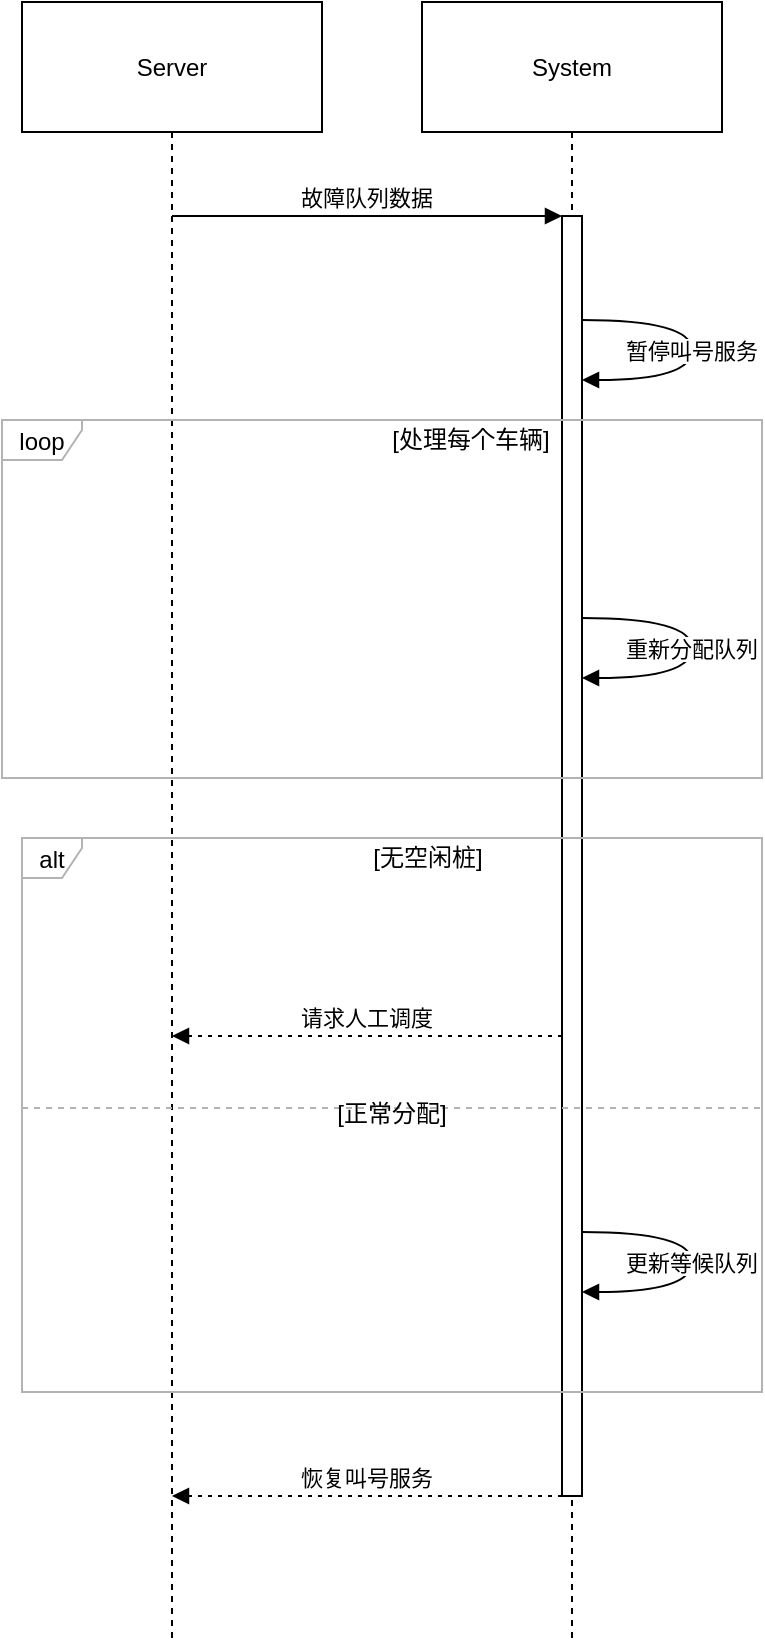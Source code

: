 <mxfile version="26.2.13">
  <diagram name="第 1 页" id="5hclALBQlh2AVa7bqb6c">
    <mxGraphModel dx="1056" dy="629" grid="1" gridSize="10" guides="1" tooltips="1" connect="1" arrows="1" fold="1" page="1" pageScale="1" pageWidth="827" pageHeight="1169" math="0" shadow="0">
      <root>
        <mxCell id="0" />
        <mxCell id="1" parent="0" />
        <mxCell id="zFOE4SZud8GoZrgH-PJ1-1" value="Server" style="shape=umlLifeline;perimeter=lifelinePerimeter;whiteSpace=wrap;container=1;dropTarget=0;collapsible=0;recursiveResize=0;outlineConnect=0;portConstraint=eastwest;newEdgeStyle={&quot;edgeStyle&quot;:&quot;elbowEdgeStyle&quot;,&quot;elbow&quot;:&quot;vertical&quot;,&quot;curved&quot;:0,&quot;rounded&quot;:0};size=65;" vertex="1" parent="1">
          <mxGeometry x="233" y="30" width="150" height="820" as="geometry" />
        </mxCell>
        <mxCell id="zFOE4SZud8GoZrgH-PJ1-2" value="System" style="shape=umlLifeline;perimeter=lifelinePerimeter;whiteSpace=wrap;container=1;dropTarget=0;collapsible=0;recursiveResize=0;outlineConnect=0;portConstraint=eastwest;newEdgeStyle={&quot;edgeStyle&quot;:&quot;elbowEdgeStyle&quot;,&quot;elbow&quot;:&quot;vertical&quot;,&quot;curved&quot;:0,&quot;rounded&quot;:0};size=65;" vertex="1" parent="1">
          <mxGeometry x="433" y="30" width="150" height="820" as="geometry" />
        </mxCell>
        <mxCell id="zFOE4SZud8GoZrgH-PJ1-3" value="" style="points=[];perimeter=orthogonalPerimeter;outlineConnect=0;targetShapes=umlLifeline;portConstraint=eastwest;newEdgeStyle={&quot;edgeStyle&quot;:&quot;elbowEdgeStyle&quot;,&quot;elbow&quot;:&quot;vertical&quot;,&quot;curved&quot;:0,&quot;rounded&quot;:0}" vertex="1" parent="zFOE4SZud8GoZrgH-PJ1-2">
          <mxGeometry x="70" y="107" width="10" height="640" as="geometry" />
        </mxCell>
        <mxCell id="zFOE4SZud8GoZrgH-PJ1-4" value="loop" style="shape=umlFrame;pointerEvents=0;dropTarget=0;strokeColor=#B3B3B3;height=20;width=40" vertex="1" parent="1">
          <mxGeometry x="223" y="239" width="380" height="179" as="geometry" />
        </mxCell>
        <mxCell id="zFOE4SZud8GoZrgH-PJ1-5" value="[处理每个车辆]" style="text;strokeColor=none;fillColor=none;align=center;verticalAlign=middle;whiteSpace=wrap;" vertex="1" parent="zFOE4SZud8GoZrgH-PJ1-4">
          <mxGeometry x="89.412" width="290.588" height="20" as="geometry" />
        </mxCell>
        <mxCell id="zFOE4SZud8GoZrgH-PJ1-6" value="alt" style="shape=umlFrame;pointerEvents=0;dropTarget=0;strokeColor=#B3B3B3;height=20;width=30" vertex="1" parent="1">
          <mxGeometry x="233" y="448" width="370" height="277" as="geometry" />
        </mxCell>
        <mxCell id="zFOE4SZud8GoZrgH-PJ1-7" value="[无空闲桩]" style="text;strokeColor=none;fillColor=none;align=center;verticalAlign=middle;whiteSpace=wrap;" vertex="1" parent="zFOE4SZud8GoZrgH-PJ1-6">
          <mxGeometry x="36.275" width="333.725" height="20" as="geometry" />
        </mxCell>
        <mxCell id="zFOE4SZud8GoZrgH-PJ1-8" value="[正常分配]" style="shape=line;dashed=1;whiteSpace=wrap;verticalAlign=top;labelPosition=center;verticalLabelPosition=middle;align=center;strokeColor=#B3B3B3;" vertex="1" parent="zFOE4SZud8GoZrgH-PJ1-6">
          <mxGeometry y="124" width="370" height="22" as="geometry" />
        </mxCell>
        <mxCell id="zFOE4SZud8GoZrgH-PJ1-11" value="故障队列数据" style="verticalAlign=bottom;edgeStyle=elbowEdgeStyle;elbow=vertical;curved=0;rounded=0;endArrow=block;" edge="1" parent="1" source="zFOE4SZud8GoZrgH-PJ1-1" target="zFOE4SZud8GoZrgH-PJ1-3">
          <mxGeometry relative="1" as="geometry">
            <Array as="points">
              <mxPoint x="415" y="137" />
            </Array>
          </mxGeometry>
        </mxCell>
        <mxCell id="zFOE4SZud8GoZrgH-PJ1-12" value="暂停叫号服务" style="curved=1;endArrow=block;rounded=0;" edge="1" parent="1" source="zFOE4SZud8GoZrgH-PJ1-3" target="zFOE4SZud8GoZrgH-PJ1-3">
          <mxGeometry relative="1" as="geometry">
            <Array as="points">
              <mxPoint x="568" y="189" />
              <mxPoint x="568" y="219" />
            </Array>
          </mxGeometry>
        </mxCell>
        <mxCell id="zFOE4SZud8GoZrgH-PJ1-13" value="重新分配队列" style="curved=1;endArrow=block;rounded=0;" edge="1" parent="1" source="zFOE4SZud8GoZrgH-PJ1-3" target="zFOE4SZud8GoZrgH-PJ1-3">
          <mxGeometry relative="1" as="geometry">
            <Array as="points">
              <mxPoint x="568" y="338" />
              <mxPoint x="568" y="368" />
            </Array>
          </mxGeometry>
        </mxCell>
        <mxCell id="zFOE4SZud8GoZrgH-PJ1-14" value="请求人工调度" style="verticalAlign=bottom;edgeStyle=elbowEdgeStyle;elbow=vertical;curved=0;rounded=0;dashed=1;dashPattern=2 3;endArrow=block;" edge="1" parent="1" source="zFOE4SZud8GoZrgH-PJ1-3" target="zFOE4SZud8GoZrgH-PJ1-1">
          <mxGeometry relative="1" as="geometry">
            <Array as="points">
              <mxPoint x="418" y="547" />
            </Array>
          </mxGeometry>
        </mxCell>
        <mxCell id="zFOE4SZud8GoZrgH-PJ1-15" value="更新等候队列" style="curved=1;endArrow=block;rounded=0;" edge="1" parent="1" source="zFOE4SZud8GoZrgH-PJ1-3" target="zFOE4SZud8GoZrgH-PJ1-3">
          <mxGeometry relative="1" as="geometry">
            <Array as="points">
              <mxPoint x="568" y="645" />
              <mxPoint x="568" y="675" />
            </Array>
          </mxGeometry>
        </mxCell>
        <mxCell id="zFOE4SZud8GoZrgH-PJ1-16" value="恢复叫号服务" style="verticalAlign=bottom;edgeStyle=elbowEdgeStyle;elbow=vertical;curved=0;rounded=0;dashed=1;dashPattern=2 3;endArrow=block;" edge="1" parent="1" source="zFOE4SZud8GoZrgH-PJ1-3" target="zFOE4SZud8GoZrgH-PJ1-1">
          <mxGeometry relative="1" as="geometry">
            <Array as="points">
              <mxPoint x="418" y="777" />
            </Array>
          </mxGeometry>
        </mxCell>
      </root>
    </mxGraphModel>
  </diagram>
</mxfile>
